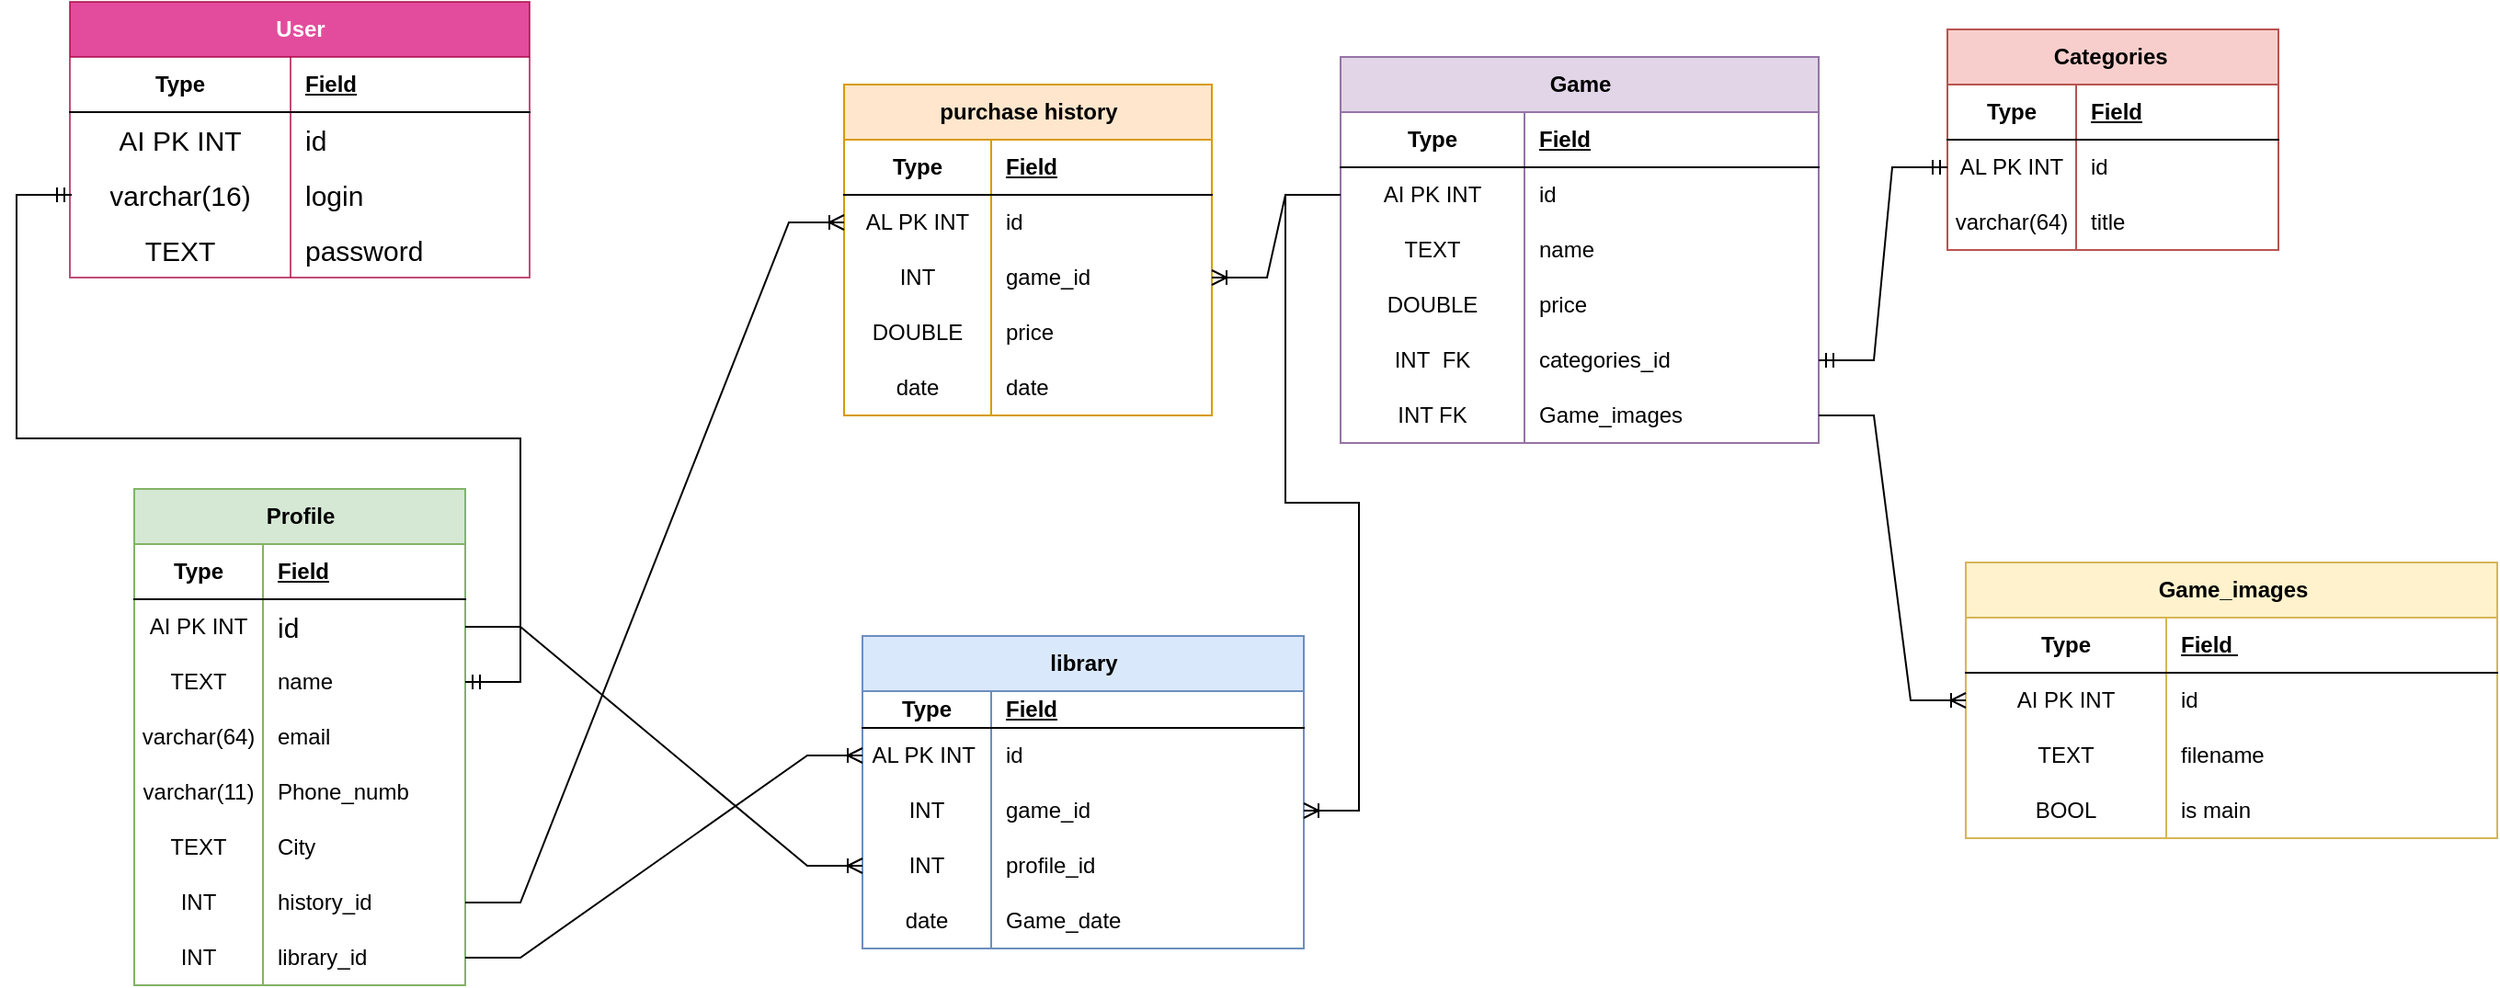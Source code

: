 <mxfile version="22.0.8" type="github">
  <diagram name="Страница — 1" id="nVmeT9ZeMA4HYbx-LxFH">
    <mxGraphModel dx="1434" dy="764" grid="1" gridSize="10" guides="1" tooltips="1" connect="1" arrows="1" fold="1" page="1" pageScale="1" pageWidth="827" pageHeight="1169" math="0" shadow="0">
      <root>
        <mxCell id="0" />
        <mxCell id="1" parent="0" />
        <mxCell id="0ausR7S_uqsgfXhjATOa-1" value="User" style="shape=table;startSize=30;container=1;collapsible=1;childLayout=tableLayout;fixedRows=1;rowLines=0;fontStyle=1;align=center;resizeLast=1;html=1;fillColor=#d80073;fontColor=#ffffff;strokeColor=#A50040;opacity=70;" parent="1" vertex="1">
          <mxGeometry x="199" y="5" width="250" height="150" as="geometry" />
        </mxCell>
        <mxCell id="0ausR7S_uqsgfXhjATOa-2" value="" style="shape=tableRow;horizontal=0;startSize=0;swimlaneHead=0;swimlaneBody=0;fillColor=none;collapsible=0;dropTarget=0;points=[[0,0.5],[1,0.5]];portConstraint=eastwest;top=0;left=0;right=0;bottom=1;" parent="0ausR7S_uqsgfXhjATOa-1" vertex="1">
          <mxGeometry y="30" width="250" height="30" as="geometry" />
        </mxCell>
        <mxCell id="0ausR7S_uqsgfXhjATOa-3" value="Type" style="shape=partialRectangle;connectable=0;fillColor=none;top=0;left=0;bottom=0;right=0;fontStyle=1;overflow=hidden;whiteSpace=wrap;html=1;" parent="0ausR7S_uqsgfXhjATOa-2" vertex="1">
          <mxGeometry width="120" height="30" as="geometry">
            <mxRectangle width="120" height="30" as="alternateBounds" />
          </mxGeometry>
        </mxCell>
        <mxCell id="0ausR7S_uqsgfXhjATOa-4" value="Field" style="shape=partialRectangle;connectable=0;fillColor=none;top=0;left=0;bottom=0;right=0;align=left;spacingLeft=6;fontStyle=5;overflow=hidden;whiteSpace=wrap;html=1;" parent="0ausR7S_uqsgfXhjATOa-2" vertex="1">
          <mxGeometry x="120" width="130" height="30" as="geometry">
            <mxRectangle width="130" height="30" as="alternateBounds" />
          </mxGeometry>
        </mxCell>
        <mxCell id="0ausR7S_uqsgfXhjATOa-5" value="" style="shape=tableRow;horizontal=0;startSize=0;swimlaneHead=0;swimlaneBody=0;fillColor=none;collapsible=0;dropTarget=0;points=[[0,0.5],[1,0.5]];portConstraint=eastwest;top=0;left=0;right=0;bottom=0;" parent="0ausR7S_uqsgfXhjATOa-1" vertex="1">
          <mxGeometry y="60" width="250" height="30" as="geometry" />
        </mxCell>
        <mxCell id="0ausR7S_uqsgfXhjATOa-6" value="&lt;font style=&quot;font-size: 15px;&quot;&gt;AI PK INT&lt;/font&gt;" style="shape=partialRectangle;connectable=0;fillColor=none;top=0;left=0;bottom=0;right=0;editable=1;overflow=hidden;whiteSpace=wrap;html=1;" parent="0ausR7S_uqsgfXhjATOa-5" vertex="1">
          <mxGeometry width="120" height="30" as="geometry">
            <mxRectangle width="120" height="30" as="alternateBounds" />
          </mxGeometry>
        </mxCell>
        <mxCell id="0ausR7S_uqsgfXhjATOa-7" value="&lt;font style=&quot;font-size: 15px;&quot;&gt;id&lt;/font&gt;" style="shape=partialRectangle;connectable=0;fillColor=none;top=0;left=0;bottom=0;right=0;align=left;spacingLeft=6;overflow=hidden;whiteSpace=wrap;html=1;" parent="0ausR7S_uqsgfXhjATOa-5" vertex="1">
          <mxGeometry x="120" width="130" height="30" as="geometry">
            <mxRectangle width="130" height="30" as="alternateBounds" />
          </mxGeometry>
        </mxCell>
        <mxCell id="0ausR7S_uqsgfXhjATOa-8" value="" style="shape=tableRow;horizontal=0;startSize=0;swimlaneHead=0;swimlaneBody=0;fillColor=none;collapsible=0;dropTarget=0;points=[[0,0.5],[1,0.5]];portConstraint=eastwest;top=0;left=0;right=0;bottom=0;" parent="0ausR7S_uqsgfXhjATOa-1" vertex="1">
          <mxGeometry y="90" width="250" height="30" as="geometry" />
        </mxCell>
        <mxCell id="0ausR7S_uqsgfXhjATOa-9" value="&lt;font style=&quot;font-size: 15px;&quot;&gt;varchar(16)&lt;/font&gt;" style="shape=partialRectangle;connectable=0;fillColor=none;top=0;left=0;bottom=0;right=0;editable=1;overflow=hidden;whiteSpace=wrap;html=1;" parent="0ausR7S_uqsgfXhjATOa-8" vertex="1">
          <mxGeometry width="120" height="30" as="geometry">
            <mxRectangle width="120" height="30" as="alternateBounds" />
          </mxGeometry>
        </mxCell>
        <mxCell id="0ausR7S_uqsgfXhjATOa-10" value="&lt;font style=&quot;font-size: 15px;&quot;&gt;login&lt;/font&gt;" style="shape=partialRectangle;connectable=0;fillColor=none;top=0;left=0;bottom=0;right=0;align=left;spacingLeft=6;overflow=hidden;whiteSpace=wrap;html=1;" parent="0ausR7S_uqsgfXhjATOa-8" vertex="1">
          <mxGeometry x="120" width="130" height="30" as="geometry">
            <mxRectangle width="130" height="30" as="alternateBounds" />
          </mxGeometry>
        </mxCell>
        <mxCell id="0ausR7S_uqsgfXhjATOa-11" value="" style="shape=tableRow;horizontal=0;startSize=0;swimlaneHead=0;swimlaneBody=0;fillColor=none;collapsible=0;dropTarget=0;points=[[0,0.5],[1,0.5]];portConstraint=eastwest;top=0;left=0;right=0;bottom=0;" parent="0ausR7S_uqsgfXhjATOa-1" vertex="1">
          <mxGeometry y="120" width="250" height="30" as="geometry" />
        </mxCell>
        <mxCell id="0ausR7S_uqsgfXhjATOa-12" value="&lt;span style=&quot;font-size: 15px;&quot;&gt;TEXT&lt;/span&gt;" style="shape=partialRectangle;connectable=0;fillColor=none;top=0;left=0;bottom=0;right=0;editable=1;overflow=hidden;whiteSpace=wrap;html=1;" parent="0ausR7S_uqsgfXhjATOa-11" vertex="1">
          <mxGeometry width="120" height="30" as="geometry">
            <mxRectangle width="120" height="30" as="alternateBounds" />
          </mxGeometry>
        </mxCell>
        <mxCell id="0ausR7S_uqsgfXhjATOa-13" value="&lt;font style=&quot;font-size: 15px;&quot;&gt;password&lt;/font&gt;" style="shape=partialRectangle;connectable=0;fillColor=none;top=0;left=0;bottom=0;right=0;align=left;spacingLeft=6;overflow=hidden;whiteSpace=wrap;html=1;" parent="0ausR7S_uqsgfXhjATOa-11" vertex="1">
          <mxGeometry x="120" width="130" height="30" as="geometry">
            <mxRectangle width="130" height="30" as="alternateBounds" />
          </mxGeometry>
        </mxCell>
        <mxCell id="0ausR7S_uqsgfXhjATOa-14" value="Profile" style="shape=table;startSize=30;container=1;collapsible=1;childLayout=tableLayout;fixedRows=1;rowLines=0;fontStyle=1;align=center;resizeLast=1;html=1;fillColor=#d5e8d4;strokeColor=#82b366;" parent="1" vertex="1">
          <mxGeometry x="234" y="270" width="180" height="270" as="geometry" />
        </mxCell>
        <mxCell id="0ausR7S_uqsgfXhjATOa-15" value="" style="shape=tableRow;horizontal=0;startSize=0;swimlaneHead=0;swimlaneBody=0;fillColor=none;collapsible=0;dropTarget=0;points=[[0,0.5],[1,0.5]];portConstraint=eastwest;top=0;left=0;right=0;bottom=1;" parent="0ausR7S_uqsgfXhjATOa-14" vertex="1">
          <mxGeometry y="30" width="180" height="30" as="geometry" />
        </mxCell>
        <mxCell id="0ausR7S_uqsgfXhjATOa-16" value="Type" style="shape=partialRectangle;connectable=0;fillColor=none;top=0;left=0;bottom=0;right=0;fontStyle=1;overflow=hidden;whiteSpace=wrap;html=1;" parent="0ausR7S_uqsgfXhjATOa-15" vertex="1">
          <mxGeometry width="70" height="30" as="geometry">
            <mxRectangle width="70" height="30" as="alternateBounds" />
          </mxGeometry>
        </mxCell>
        <mxCell id="0ausR7S_uqsgfXhjATOa-17" value="Field" style="shape=partialRectangle;connectable=0;fillColor=none;top=0;left=0;bottom=0;right=0;align=left;spacingLeft=6;fontStyle=5;overflow=hidden;whiteSpace=wrap;html=1;" parent="0ausR7S_uqsgfXhjATOa-15" vertex="1">
          <mxGeometry x="70" width="110" height="30" as="geometry">
            <mxRectangle width="110" height="30" as="alternateBounds" />
          </mxGeometry>
        </mxCell>
        <mxCell id="0ausR7S_uqsgfXhjATOa-18" value="" style="shape=tableRow;horizontal=0;startSize=0;swimlaneHead=0;swimlaneBody=0;fillColor=none;collapsible=0;dropTarget=0;points=[[0,0.5],[1,0.5]];portConstraint=eastwest;top=0;left=0;right=0;bottom=0;" parent="0ausR7S_uqsgfXhjATOa-14" vertex="1">
          <mxGeometry y="60" width="180" height="30" as="geometry" />
        </mxCell>
        <mxCell id="0ausR7S_uqsgfXhjATOa-19" value="AI PK INT" style="shape=partialRectangle;connectable=0;fillColor=none;top=0;left=0;bottom=0;right=0;editable=1;overflow=hidden;whiteSpace=wrap;html=1;" parent="0ausR7S_uqsgfXhjATOa-18" vertex="1">
          <mxGeometry width="70" height="30" as="geometry">
            <mxRectangle width="70" height="30" as="alternateBounds" />
          </mxGeometry>
        </mxCell>
        <mxCell id="0ausR7S_uqsgfXhjATOa-20" value="id" style="shape=partialRectangle;connectable=0;fillColor=none;top=0;left=0;bottom=0;right=0;align=left;spacingLeft=6;overflow=hidden;whiteSpace=wrap;html=1;fontSize=15;" parent="0ausR7S_uqsgfXhjATOa-18" vertex="1">
          <mxGeometry x="70" width="110" height="30" as="geometry">
            <mxRectangle width="110" height="30" as="alternateBounds" />
          </mxGeometry>
        </mxCell>
        <mxCell id="0ausR7S_uqsgfXhjATOa-21" value="" style="shape=tableRow;horizontal=0;startSize=0;swimlaneHead=0;swimlaneBody=0;fillColor=none;collapsible=0;dropTarget=0;points=[[0,0.5],[1,0.5]];portConstraint=eastwest;top=0;left=0;right=0;bottom=0;" parent="0ausR7S_uqsgfXhjATOa-14" vertex="1">
          <mxGeometry y="90" width="180" height="30" as="geometry" />
        </mxCell>
        <mxCell id="0ausR7S_uqsgfXhjATOa-22" value="TEXT" style="shape=partialRectangle;connectable=0;fillColor=none;top=0;left=0;bottom=0;right=0;editable=1;overflow=hidden;whiteSpace=wrap;html=1;" parent="0ausR7S_uqsgfXhjATOa-21" vertex="1">
          <mxGeometry width="70" height="30" as="geometry">
            <mxRectangle width="70" height="30" as="alternateBounds" />
          </mxGeometry>
        </mxCell>
        <mxCell id="0ausR7S_uqsgfXhjATOa-23" value="name" style="shape=partialRectangle;connectable=0;fillColor=none;top=0;left=0;bottom=0;right=0;align=left;spacingLeft=6;overflow=hidden;whiteSpace=wrap;html=1;" parent="0ausR7S_uqsgfXhjATOa-21" vertex="1">
          <mxGeometry x="70" width="110" height="30" as="geometry">
            <mxRectangle width="110" height="30" as="alternateBounds" />
          </mxGeometry>
        </mxCell>
        <mxCell id="0ausR7S_uqsgfXhjATOa-36" style="shape=tableRow;horizontal=0;startSize=0;swimlaneHead=0;swimlaneBody=0;fillColor=none;collapsible=0;dropTarget=0;points=[[0,0.5],[1,0.5]];portConstraint=eastwest;top=0;left=0;right=0;bottom=0;" parent="0ausR7S_uqsgfXhjATOa-14" vertex="1">
          <mxGeometry y="120" width="180" height="30" as="geometry" />
        </mxCell>
        <mxCell id="0ausR7S_uqsgfXhjATOa-37" style="shape=partialRectangle;connectable=0;fillColor=none;top=0;left=0;bottom=0;right=0;editable=1;overflow=hidden;whiteSpace=wrap;html=1;" parent="0ausR7S_uqsgfXhjATOa-36" vertex="1">
          <mxGeometry width="70" height="30" as="geometry">
            <mxRectangle width="70" height="30" as="alternateBounds" />
          </mxGeometry>
        </mxCell>
        <mxCell id="0ausR7S_uqsgfXhjATOa-38" value="email" style="shape=partialRectangle;connectable=0;fillColor=none;top=0;left=0;bottom=0;right=0;align=left;spacingLeft=6;overflow=hidden;whiteSpace=wrap;html=1;" parent="0ausR7S_uqsgfXhjATOa-36" vertex="1">
          <mxGeometry x="70" width="110" height="30" as="geometry">
            <mxRectangle width="110" height="30" as="alternateBounds" />
          </mxGeometry>
        </mxCell>
        <mxCell id="0ausR7S_uqsgfXhjATOa-24" value="" style="shape=tableRow;horizontal=0;startSize=0;swimlaneHead=0;swimlaneBody=0;fillColor=none;collapsible=0;dropTarget=0;points=[[0,0.5],[1,0.5]];portConstraint=eastwest;top=0;left=0;right=0;bottom=0;" parent="0ausR7S_uqsgfXhjATOa-14" vertex="1">
          <mxGeometry y="150" width="180" height="30" as="geometry" />
        </mxCell>
        <mxCell id="0ausR7S_uqsgfXhjATOa-25" value="varchar(11)" style="shape=partialRectangle;connectable=0;fillColor=none;top=0;left=0;bottom=0;right=0;editable=1;overflow=hidden;whiteSpace=wrap;html=1;" parent="0ausR7S_uqsgfXhjATOa-24" vertex="1">
          <mxGeometry width="70" height="30" as="geometry">
            <mxRectangle width="70" height="30" as="alternateBounds" />
          </mxGeometry>
        </mxCell>
        <mxCell id="0ausR7S_uqsgfXhjATOa-26" value="Phone_numb&lt;br&gt;" style="shape=partialRectangle;connectable=0;fillColor=none;top=0;left=0;bottom=0;right=0;align=left;spacingLeft=6;overflow=hidden;whiteSpace=wrap;html=1;" parent="0ausR7S_uqsgfXhjATOa-24" vertex="1">
          <mxGeometry x="70" width="110" height="30" as="geometry">
            <mxRectangle width="110" height="30" as="alternateBounds" />
          </mxGeometry>
        </mxCell>
        <mxCell id="0ausR7S_uqsgfXhjATOa-40" style="shape=tableRow;horizontal=0;startSize=0;swimlaneHead=0;swimlaneBody=0;fillColor=none;collapsible=0;dropTarget=0;points=[[0,0.5],[1,0.5]];portConstraint=eastwest;top=0;left=0;right=0;bottom=0;" parent="0ausR7S_uqsgfXhjATOa-14" vertex="1">
          <mxGeometry y="180" width="180" height="30" as="geometry" />
        </mxCell>
        <mxCell id="0ausR7S_uqsgfXhjATOa-41" value="TEXT" style="shape=partialRectangle;connectable=0;fillColor=none;top=0;left=0;bottom=0;right=0;editable=1;overflow=hidden;whiteSpace=wrap;html=1;" parent="0ausR7S_uqsgfXhjATOa-40" vertex="1">
          <mxGeometry width="70" height="30" as="geometry">
            <mxRectangle width="70" height="30" as="alternateBounds" />
          </mxGeometry>
        </mxCell>
        <mxCell id="0ausR7S_uqsgfXhjATOa-42" value="City" style="shape=partialRectangle;connectable=0;fillColor=none;top=0;left=0;bottom=0;right=0;align=left;spacingLeft=6;overflow=hidden;whiteSpace=wrap;html=1;" parent="0ausR7S_uqsgfXhjATOa-40" vertex="1">
          <mxGeometry x="70" width="110" height="30" as="geometry">
            <mxRectangle width="110" height="30" as="alternateBounds" />
          </mxGeometry>
        </mxCell>
        <mxCell id="2wuKWZ-kblYidJaMUyoK-22" style="shape=tableRow;horizontal=0;startSize=0;swimlaneHead=0;swimlaneBody=0;fillColor=none;collapsible=0;dropTarget=0;points=[[0,0.5],[1,0.5]];portConstraint=eastwest;top=0;left=0;right=0;bottom=0;" parent="0ausR7S_uqsgfXhjATOa-14" vertex="1">
          <mxGeometry y="210" width="180" height="30" as="geometry" />
        </mxCell>
        <mxCell id="2wuKWZ-kblYidJaMUyoK-23" value="INT" style="shape=partialRectangle;connectable=0;fillColor=none;top=0;left=0;bottom=0;right=0;editable=1;overflow=hidden;whiteSpace=wrap;html=1;" parent="2wuKWZ-kblYidJaMUyoK-22" vertex="1">
          <mxGeometry width="70" height="30" as="geometry">
            <mxRectangle width="70" height="30" as="alternateBounds" />
          </mxGeometry>
        </mxCell>
        <mxCell id="2wuKWZ-kblYidJaMUyoK-24" value="history_id" style="shape=partialRectangle;connectable=0;fillColor=none;top=0;left=0;bottom=0;right=0;align=left;spacingLeft=6;overflow=hidden;whiteSpace=wrap;html=1;" parent="2wuKWZ-kblYidJaMUyoK-22" vertex="1">
          <mxGeometry x="70" width="110" height="30" as="geometry">
            <mxRectangle width="110" height="30" as="alternateBounds" />
          </mxGeometry>
        </mxCell>
        <mxCell id="2wuKWZ-kblYidJaMUyoK-29" style="shape=tableRow;horizontal=0;startSize=0;swimlaneHead=0;swimlaneBody=0;fillColor=none;collapsible=0;dropTarget=0;points=[[0,0.5],[1,0.5]];portConstraint=eastwest;top=0;left=0;right=0;bottom=0;" parent="0ausR7S_uqsgfXhjATOa-14" vertex="1">
          <mxGeometry y="240" width="180" height="30" as="geometry" />
        </mxCell>
        <mxCell id="2wuKWZ-kblYidJaMUyoK-30" value="INT" style="shape=partialRectangle;connectable=0;fillColor=none;top=0;left=0;bottom=0;right=0;editable=1;overflow=hidden;whiteSpace=wrap;html=1;" parent="2wuKWZ-kblYidJaMUyoK-29" vertex="1">
          <mxGeometry width="70" height="30" as="geometry">
            <mxRectangle width="70" height="30" as="alternateBounds" />
          </mxGeometry>
        </mxCell>
        <mxCell id="2wuKWZ-kblYidJaMUyoK-31" value="library_id" style="shape=partialRectangle;connectable=0;fillColor=none;top=0;left=0;bottom=0;right=0;align=left;spacingLeft=6;overflow=hidden;whiteSpace=wrap;html=1;" parent="2wuKWZ-kblYidJaMUyoK-29" vertex="1">
          <mxGeometry x="70" width="110" height="30" as="geometry">
            <mxRectangle width="110" height="30" as="alternateBounds" />
          </mxGeometry>
        </mxCell>
        <mxCell id="0ausR7S_uqsgfXhjATOa-39" value="varchar(64)" style="shape=partialRectangle;connectable=0;fillColor=none;top=0;left=0;bottom=0;right=0;editable=1;overflow=hidden;whiteSpace=wrap;html=1;" parent="1" vertex="1">
          <mxGeometry x="234" y="390" width="70" height="30" as="geometry">
            <mxRectangle width="70" height="30" as="alternateBounds" />
          </mxGeometry>
        </mxCell>
        <mxCell id="0ausR7S_uqsgfXhjATOa-62" value="Game" style="shape=table;startSize=30;container=1;collapsible=1;childLayout=tableLayout;fixedRows=1;rowLines=0;fontStyle=1;align=center;resizeLast=1;html=1;fillColor=#e1d5e7;strokeColor=#9673a6;" parent="1" vertex="1">
          <mxGeometry x="890" y="35" width="260" height="210" as="geometry" />
        </mxCell>
        <mxCell id="0ausR7S_uqsgfXhjATOa-63" value="" style="shape=tableRow;horizontal=0;startSize=0;swimlaneHead=0;swimlaneBody=0;fillColor=none;collapsible=0;dropTarget=0;points=[[0,0.5],[1,0.5]];portConstraint=eastwest;top=0;left=0;right=0;bottom=1;" parent="0ausR7S_uqsgfXhjATOa-62" vertex="1">
          <mxGeometry y="30" width="260" height="30" as="geometry" />
        </mxCell>
        <mxCell id="0ausR7S_uqsgfXhjATOa-64" value="Type" style="shape=partialRectangle;connectable=0;fillColor=none;top=0;left=0;bottom=0;right=0;fontStyle=1;overflow=hidden;whiteSpace=wrap;html=1;" parent="0ausR7S_uqsgfXhjATOa-63" vertex="1">
          <mxGeometry width="100" height="30" as="geometry">
            <mxRectangle width="100" height="30" as="alternateBounds" />
          </mxGeometry>
        </mxCell>
        <mxCell id="0ausR7S_uqsgfXhjATOa-65" value="Field" style="shape=partialRectangle;connectable=0;fillColor=none;top=0;left=0;bottom=0;right=0;align=left;spacingLeft=6;fontStyle=5;overflow=hidden;whiteSpace=wrap;html=1;" parent="0ausR7S_uqsgfXhjATOa-63" vertex="1">
          <mxGeometry x="100" width="160" height="30" as="geometry">
            <mxRectangle width="160" height="30" as="alternateBounds" />
          </mxGeometry>
        </mxCell>
        <mxCell id="0ausR7S_uqsgfXhjATOa-66" value="" style="shape=tableRow;horizontal=0;startSize=0;swimlaneHead=0;swimlaneBody=0;fillColor=none;collapsible=0;dropTarget=0;points=[[0,0.5],[1,0.5]];portConstraint=eastwest;top=0;left=0;right=0;bottom=0;" parent="0ausR7S_uqsgfXhjATOa-62" vertex="1">
          <mxGeometry y="60" width="260" height="30" as="geometry" />
        </mxCell>
        <mxCell id="0ausR7S_uqsgfXhjATOa-67" value="AI PK INT" style="shape=partialRectangle;connectable=0;fillColor=none;top=0;left=0;bottom=0;right=0;editable=1;overflow=hidden;whiteSpace=wrap;html=1;" parent="0ausR7S_uqsgfXhjATOa-66" vertex="1">
          <mxGeometry width="100" height="30" as="geometry">
            <mxRectangle width="100" height="30" as="alternateBounds" />
          </mxGeometry>
        </mxCell>
        <mxCell id="0ausR7S_uqsgfXhjATOa-68" value="id" style="shape=partialRectangle;connectable=0;fillColor=none;top=0;left=0;bottom=0;right=0;align=left;spacingLeft=6;overflow=hidden;whiteSpace=wrap;html=1;" parent="0ausR7S_uqsgfXhjATOa-66" vertex="1">
          <mxGeometry x="100" width="160" height="30" as="geometry">
            <mxRectangle width="160" height="30" as="alternateBounds" />
          </mxGeometry>
        </mxCell>
        <mxCell id="0ausR7S_uqsgfXhjATOa-69" value="" style="shape=tableRow;horizontal=0;startSize=0;swimlaneHead=0;swimlaneBody=0;fillColor=none;collapsible=0;dropTarget=0;points=[[0,0.5],[1,0.5]];portConstraint=eastwest;top=0;left=0;right=0;bottom=0;" parent="0ausR7S_uqsgfXhjATOa-62" vertex="1">
          <mxGeometry y="90" width="260" height="30" as="geometry" />
        </mxCell>
        <mxCell id="0ausR7S_uqsgfXhjATOa-70" value="TEXT" style="shape=partialRectangle;connectable=0;fillColor=none;top=0;left=0;bottom=0;right=0;editable=1;overflow=hidden;whiteSpace=wrap;html=1;" parent="0ausR7S_uqsgfXhjATOa-69" vertex="1">
          <mxGeometry width="100" height="30" as="geometry">
            <mxRectangle width="100" height="30" as="alternateBounds" />
          </mxGeometry>
        </mxCell>
        <mxCell id="0ausR7S_uqsgfXhjATOa-71" value="name" style="shape=partialRectangle;connectable=0;fillColor=none;top=0;left=0;bottom=0;right=0;align=left;spacingLeft=6;overflow=hidden;whiteSpace=wrap;html=1;" parent="0ausR7S_uqsgfXhjATOa-69" vertex="1">
          <mxGeometry x="100" width="160" height="30" as="geometry">
            <mxRectangle width="160" height="30" as="alternateBounds" />
          </mxGeometry>
        </mxCell>
        <mxCell id="0ausR7S_uqsgfXhjATOa-72" value="" style="shape=tableRow;horizontal=0;startSize=0;swimlaneHead=0;swimlaneBody=0;fillColor=none;collapsible=0;dropTarget=0;points=[[0,0.5],[1,0.5]];portConstraint=eastwest;top=0;left=0;right=0;bottom=0;" parent="0ausR7S_uqsgfXhjATOa-62" vertex="1">
          <mxGeometry y="120" width="260" height="30" as="geometry" />
        </mxCell>
        <mxCell id="0ausR7S_uqsgfXhjATOa-73" value="DOUBLE" style="shape=partialRectangle;connectable=0;fillColor=none;top=0;left=0;bottom=0;right=0;editable=1;overflow=hidden;whiteSpace=wrap;html=1;" parent="0ausR7S_uqsgfXhjATOa-72" vertex="1">
          <mxGeometry width="100" height="30" as="geometry">
            <mxRectangle width="100" height="30" as="alternateBounds" />
          </mxGeometry>
        </mxCell>
        <mxCell id="0ausR7S_uqsgfXhjATOa-74" value="price" style="shape=partialRectangle;connectable=0;fillColor=none;top=0;left=0;bottom=0;right=0;align=left;spacingLeft=6;overflow=hidden;whiteSpace=wrap;html=1;" parent="0ausR7S_uqsgfXhjATOa-72" vertex="1">
          <mxGeometry x="100" width="160" height="30" as="geometry">
            <mxRectangle width="160" height="30" as="alternateBounds" />
          </mxGeometry>
        </mxCell>
        <mxCell id="0ausR7S_uqsgfXhjATOa-95" style="shape=tableRow;horizontal=0;startSize=0;swimlaneHead=0;swimlaneBody=0;fillColor=none;collapsible=0;dropTarget=0;points=[[0,0.5],[1,0.5]];portConstraint=eastwest;top=0;left=0;right=0;bottom=0;" parent="0ausR7S_uqsgfXhjATOa-62" vertex="1">
          <mxGeometry y="150" width="260" height="30" as="geometry" />
        </mxCell>
        <mxCell id="0ausR7S_uqsgfXhjATOa-96" value="INT&amp;nbsp; FK" style="shape=partialRectangle;connectable=0;fillColor=none;top=0;left=0;bottom=0;right=0;editable=1;overflow=hidden;whiteSpace=wrap;html=1;" parent="0ausR7S_uqsgfXhjATOa-95" vertex="1">
          <mxGeometry width="100" height="30" as="geometry">
            <mxRectangle width="100" height="30" as="alternateBounds" />
          </mxGeometry>
        </mxCell>
        <mxCell id="0ausR7S_uqsgfXhjATOa-97" value="categories_id" style="shape=partialRectangle;connectable=0;fillColor=none;top=0;left=0;bottom=0;right=0;align=left;spacingLeft=6;overflow=hidden;whiteSpace=wrap;html=1;" parent="0ausR7S_uqsgfXhjATOa-95" vertex="1">
          <mxGeometry x="100" width="160" height="30" as="geometry">
            <mxRectangle width="160" height="30" as="alternateBounds" />
          </mxGeometry>
        </mxCell>
        <mxCell id="0ausR7S_uqsgfXhjATOa-101" style="shape=tableRow;horizontal=0;startSize=0;swimlaneHead=0;swimlaneBody=0;fillColor=none;collapsible=0;dropTarget=0;points=[[0,0.5],[1,0.5]];portConstraint=eastwest;top=0;left=0;right=0;bottom=0;" parent="0ausR7S_uqsgfXhjATOa-62" vertex="1">
          <mxGeometry y="180" width="260" height="30" as="geometry" />
        </mxCell>
        <mxCell id="0ausR7S_uqsgfXhjATOa-102" value="INT FK" style="shape=partialRectangle;connectable=0;fillColor=none;top=0;left=0;bottom=0;right=0;editable=1;overflow=hidden;whiteSpace=wrap;html=1;" parent="0ausR7S_uqsgfXhjATOa-101" vertex="1">
          <mxGeometry width="100" height="30" as="geometry">
            <mxRectangle width="100" height="30" as="alternateBounds" />
          </mxGeometry>
        </mxCell>
        <mxCell id="0ausR7S_uqsgfXhjATOa-103" value="Game_images" style="shape=partialRectangle;connectable=0;fillColor=none;top=0;left=0;bottom=0;right=0;align=left;spacingLeft=6;overflow=hidden;whiteSpace=wrap;html=1;" parent="0ausR7S_uqsgfXhjATOa-101" vertex="1">
          <mxGeometry x="100" width="160" height="30" as="geometry">
            <mxRectangle width="160" height="30" as="alternateBounds" />
          </mxGeometry>
        </mxCell>
        <mxCell id="0ausR7S_uqsgfXhjATOa-79" value="Categories&amp;nbsp;" style="shape=table;startSize=30;container=1;collapsible=1;childLayout=tableLayout;fixedRows=1;rowLines=0;fontStyle=1;align=center;resizeLast=1;html=1;fillColor=#f8cecc;strokeColor=#b85450;" parent="1" vertex="1">
          <mxGeometry x="1220" y="20" width="180" height="120" as="geometry" />
        </mxCell>
        <mxCell id="0ausR7S_uqsgfXhjATOa-80" value="" style="shape=tableRow;horizontal=0;startSize=0;swimlaneHead=0;swimlaneBody=0;fillColor=none;collapsible=0;dropTarget=0;points=[[0,0.5],[1,0.5]];portConstraint=eastwest;top=0;left=0;right=0;bottom=1;" parent="0ausR7S_uqsgfXhjATOa-79" vertex="1">
          <mxGeometry y="30" width="180" height="30" as="geometry" />
        </mxCell>
        <mxCell id="0ausR7S_uqsgfXhjATOa-81" value="Type" style="shape=partialRectangle;connectable=0;fillColor=none;top=0;left=0;bottom=0;right=0;fontStyle=1;overflow=hidden;whiteSpace=wrap;html=1;" parent="0ausR7S_uqsgfXhjATOa-80" vertex="1">
          <mxGeometry width="70" height="30" as="geometry">
            <mxRectangle width="70" height="30" as="alternateBounds" />
          </mxGeometry>
        </mxCell>
        <mxCell id="0ausR7S_uqsgfXhjATOa-82" value="Field" style="shape=partialRectangle;connectable=0;fillColor=none;top=0;left=0;bottom=0;right=0;align=left;spacingLeft=6;fontStyle=5;overflow=hidden;whiteSpace=wrap;html=1;" parent="0ausR7S_uqsgfXhjATOa-80" vertex="1">
          <mxGeometry x="70" width="110" height="30" as="geometry">
            <mxRectangle width="110" height="30" as="alternateBounds" />
          </mxGeometry>
        </mxCell>
        <mxCell id="0ausR7S_uqsgfXhjATOa-83" value="" style="shape=tableRow;horizontal=0;startSize=0;swimlaneHead=0;swimlaneBody=0;fillColor=none;collapsible=0;dropTarget=0;points=[[0,0.5],[1,0.5]];portConstraint=eastwest;top=0;left=0;right=0;bottom=0;" parent="0ausR7S_uqsgfXhjATOa-79" vertex="1">
          <mxGeometry y="60" width="180" height="30" as="geometry" />
        </mxCell>
        <mxCell id="0ausR7S_uqsgfXhjATOa-84" value="AL PK INT" style="shape=partialRectangle;connectable=0;fillColor=none;top=0;left=0;bottom=0;right=0;editable=1;overflow=hidden;whiteSpace=wrap;html=1;" parent="0ausR7S_uqsgfXhjATOa-83" vertex="1">
          <mxGeometry width="70" height="30" as="geometry">
            <mxRectangle width="70" height="30" as="alternateBounds" />
          </mxGeometry>
        </mxCell>
        <mxCell id="0ausR7S_uqsgfXhjATOa-85" value="id" style="shape=partialRectangle;connectable=0;fillColor=none;top=0;left=0;bottom=0;right=0;align=left;spacingLeft=6;overflow=hidden;whiteSpace=wrap;html=1;" parent="0ausR7S_uqsgfXhjATOa-83" vertex="1">
          <mxGeometry x="70" width="110" height="30" as="geometry">
            <mxRectangle width="110" height="30" as="alternateBounds" />
          </mxGeometry>
        </mxCell>
        <mxCell id="0ausR7S_uqsgfXhjATOa-86" value="" style="shape=tableRow;horizontal=0;startSize=0;swimlaneHead=0;swimlaneBody=0;fillColor=none;collapsible=0;dropTarget=0;points=[[0,0.5],[1,0.5]];portConstraint=eastwest;top=0;left=0;right=0;bottom=0;" parent="0ausR7S_uqsgfXhjATOa-79" vertex="1">
          <mxGeometry y="90" width="180" height="30" as="geometry" />
        </mxCell>
        <mxCell id="0ausR7S_uqsgfXhjATOa-87" value="varchar(64)" style="shape=partialRectangle;connectable=0;fillColor=none;top=0;left=0;bottom=0;right=0;editable=1;overflow=hidden;whiteSpace=wrap;html=1;" parent="0ausR7S_uqsgfXhjATOa-86" vertex="1">
          <mxGeometry width="70" height="30" as="geometry">
            <mxRectangle width="70" height="30" as="alternateBounds" />
          </mxGeometry>
        </mxCell>
        <mxCell id="0ausR7S_uqsgfXhjATOa-88" value="title" style="shape=partialRectangle;connectable=0;fillColor=none;top=0;left=0;bottom=0;right=0;align=left;spacingLeft=6;overflow=hidden;whiteSpace=wrap;html=1;" parent="0ausR7S_uqsgfXhjATOa-86" vertex="1">
          <mxGeometry x="70" width="110" height="30" as="geometry">
            <mxRectangle width="110" height="30" as="alternateBounds" />
          </mxGeometry>
        </mxCell>
        <mxCell id="0ausR7S_uqsgfXhjATOa-104" value="" style="edgeStyle=entityRelationEdgeStyle;fontSize=12;html=1;endArrow=ERmandOne;startArrow=ERmandOne;rounded=0;exitX=0;exitY=0.5;exitDx=0;exitDy=0;" parent="1" source="0ausR7S_uqsgfXhjATOa-83" target="0ausR7S_uqsgfXhjATOa-95" edge="1">
          <mxGeometry width="100" height="100" relative="1" as="geometry">
            <mxPoint x="1210" y="250" as="sourcePoint" />
            <mxPoint x="1310" y="150" as="targetPoint" />
          </mxGeometry>
        </mxCell>
        <mxCell id="0ausR7S_uqsgfXhjATOa-105" value="Game_images" style="shape=table;startSize=30;container=1;collapsible=1;childLayout=tableLayout;fixedRows=1;rowLines=0;fontStyle=1;align=center;resizeLast=1;html=1;fillColor=#fff2cc;strokeColor=#d6b656;" parent="1" vertex="1">
          <mxGeometry x="1230" y="310" width="289" height="150" as="geometry" />
        </mxCell>
        <mxCell id="0ausR7S_uqsgfXhjATOa-106" value="" style="shape=tableRow;horizontal=0;startSize=0;swimlaneHead=0;swimlaneBody=0;fillColor=none;collapsible=0;dropTarget=0;points=[[0,0.5],[1,0.5]];portConstraint=eastwest;top=0;left=0;right=0;bottom=1;" parent="0ausR7S_uqsgfXhjATOa-105" vertex="1">
          <mxGeometry y="30" width="289" height="30" as="geometry" />
        </mxCell>
        <mxCell id="0ausR7S_uqsgfXhjATOa-107" value="Type" style="shape=partialRectangle;connectable=0;fillColor=none;top=0;left=0;bottom=0;right=0;fontStyle=1;overflow=hidden;whiteSpace=wrap;html=1;" parent="0ausR7S_uqsgfXhjATOa-106" vertex="1">
          <mxGeometry width="109" height="30" as="geometry">
            <mxRectangle width="109" height="30" as="alternateBounds" />
          </mxGeometry>
        </mxCell>
        <mxCell id="0ausR7S_uqsgfXhjATOa-108" value="Field&amp;nbsp;" style="shape=partialRectangle;connectable=0;fillColor=none;top=0;left=0;bottom=0;right=0;align=left;spacingLeft=6;fontStyle=5;overflow=hidden;whiteSpace=wrap;html=1;" parent="0ausR7S_uqsgfXhjATOa-106" vertex="1">
          <mxGeometry x="109" width="180" height="30" as="geometry">
            <mxRectangle width="180" height="30" as="alternateBounds" />
          </mxGeometry>
        </mxCell>
        <mxCell id="0ausR7S_uqsgfXhjATOa-109" value="" style="shape=tableRow;horizontal=0;startSize=0;swimlaneHead=0;swimlaneBody=0;fillColor=none;collapsible=0;dropTarget=0;points=[[0,0.5],[1,0.5]];portConstraint=eastwest;top=0;left=0;right=0;bottom=0;" parent="0ausR7S_uqsgfXhjATOa-105" vertex="1">
          <mxGeometry y="60" width="289" height="30" as="geometry" />
        </mxCell>
        <mxCell id="0ausR7S_uqsgfXhjATOa-110" value="AI PK INT" style="shape=partialRectangle;connectable=0;fillColor=none;top=0;left=0;bottom=0;right=0;editable=1;overflow=hidden;whiteSpace=wrap;html=1;" parent="0ausR7S_uqsgfXhjATOa-109" vertex="1">
          <mxGeometry width="109" height="30" as="geometry">
            <mxRectangle width="109" height="30" as="alternateBounds" />
          </mxGeometry>
        </mxCell>
        <mxCell id="0ausR7S_uqsgfXhjATOa-111" value="id" style="shape=partialRectangle;connectable=0;fillColor=none;top=0;left=0;bottom=0;right=0;align=left;spacingLeft=6;overflow=hidden;whiteSpace=wrap;html=1;" parent="0ausR7S_uqsgfXhjATOa-109" vertex="1">
          <mxGeometry x="109" width="180" height="30" as="geometry">
            <mxRectangle width="180" height="30" as="alternateBounds" />
          </mxGeometry>
        </mxCell>
        <mxCell id="0ausR7S_uqsgfXhjATOa-112" value="" style="shape=tableRow;horizontal=0;startSize=0;swimlaneHead=0;swimlaneBody=0;fillColor=none;collapsible=0;dropTarget=0;points=[[0,0.5],[1,0.5]];portConstraint=eastwest;top=0;left=0;right=0;bottom=0;" parent="0ausR7S_uqsgfXhjATOa-105" vertex="1">
          <mxGeometry y="90" width="289" height="30" as="geometry" />
        </mxCell>
        <mxCell id="0ausR7S_uqsgfXhjATOa-113" value="TEXT" style="shape=partialRectangle;connectable=0;fillColor=none;top=0;left=0;bottom=0;right=0;editable=1;overflow=hidden;whiteSpace=wrap;html=1;" parent="0ausR7S_uqsgfXhjATOa-112" vertex="1">
          <mxGeometry width="109" height="30" as="geometry">
            <mxRectangle width="109" height="30" as="alternateBounds" />
          </mxGeometry>
        </mxCell>
        <mxCell id="0ausR7S_uqsgfXhjATOa-114" value="filename" style="shape=partialRectangle;connectable=0;fillColor=none;top=0;left=0;bottom=0;right=0;align=left;spacingLeft=6;overflow=hidden;whiteSpace=wrap;html=1;" parent="0ausR7S_uqsgfXhjATOa-112" vertex="1">
          <mxGeometry x="109" width="180" height="30" as="geometry">
            <mxRectangle width="180" height="30" as="alternateBounds" />
          </mxGeometry>
        </mxCell>
        <mxCell id="0ausR7S_uqsgfXhjATOa-115" value="" style="shape=tableRow;horizontal=0;startSize=0;swimlaneHead=0;swimlaneBody=0;fillColor=none;collapsible=0;dropTarget=0;points=[[0,0.5],[1,0.5]];portConstraint=eastwest;top=0;left=0;right=0;bottom=0;" parent="0ausR7S_uqsgfXhjATOa-105" vertex="1">
          <mxGeometry y="120" width="289" height="30" as="geometry" />
        </mxCell>
        <mxCell id="0ausR7S_uqsgfXhjATOa-116" value="BOOL" style="shape=partialRectangle;connectable=0;fillColor=none;top=0;left=0;bottom=0;right=0;editable=1;overflow=hidden;whiteSpace=wrap;html=1;" parent="0ausR7S_uqsgfXhjATOa-115" vertex="1">
          <mxGeometry width="109" height="30" as="geometry">
            <mxRectangle width="109" height="30" as="alternateBounds" />
          </mxGeometry>
        </mxCell>
        <mxCell id="0ausR7S_uqsgfXhjATOa-117" value="is main" style="shape=partialRectangle;connectable=0;fillColor=none;top=0;left=0;bottom=0;right=0;align=left;spacingLeft=6;overflow=hidden;whiteSpace=wrap;html=1;" parent="0ausR7S_uqsgfXhjATOa-115" vertex="1">
          <mxGeometry x="109" width="180" height="30" as="geometry">
            <mxRectangle width="180" height="30" as="alternateBounds" />
          </mxGeometry>
        </mxCell>
        <mxCell id="2wuKWZ-kblYidJaMUyoK-1" value="" style="edgeStyle=entityRelationEdgeStyle;fontSize=12;html=1;endArrow=ERoneToMany;rounded=0;exitX=1;exitY=0.5;exitDx=0;exitDy=0;" parent="1" source="0ausR7S_uqsgfXhjATOa-101" target="0ausR7S_uqsgfXhjATOa-109" edge="1">
          <mxGeometry width="100" height="100" relative="1" as="geometry">
            <mxPoint x="680" y="390" as="sourcePoint" />
            <mxPoint x="780" y="290" as="targetPoint" />
          </mxGeometry>
        </mxCell>
        <mxCell id="2wuKWZ-kblYidJaMUyoK-2" value="purchase history" style="shape=table;startSize=30;container=1;collapsible=1;childLayout=tableLayout;fixedRows=1;rowLines=0;fontStyle=1;align=center;resizeLast=1;html=1;fillColor=#ffe6cc;strokeColor=#d79b00;" parent="1" vertex="1">
          <mxGeometry x="620" y="50" width="200" height="180" as="geometry" />
        </mxCell>
        <mxCell id="2wuKWZ-kblYidJaMUyoK-3" value="" style="shape=tableRow;horizontal=0;startSize=0;swimlaneHead=0;swimlaneBody=0;fillColor=none;collapsible=0;dropTarget=0;points=[[0,0.5],[1,0.5]];portConstraint=eastwest;top=0;left=0;right=0;bottom=1;" parent="2wuKWZ-kblYidJaMUyoK-2" vertex="1">
          <mxGeometry y="30" width="200" height="30" as="geometry" />
        </mxCell>
        <mxCell id="2wuKWZ-kblYidJaMUyoK-4" value="Type" style="shape=partialRectangle;connectable=0;fillColor=none;top=0;left=0;bottom=0;right=0;fontStyle=1;overflow=hidden;whiteSpace=wrap;html=1;" parent="2wuKWZ-kblYidJaMUyoK-3" vertex="1">
          <mxGeometry width="80" height="30" as="geometry">
            <mxRectangle width="80" height="30" as="alternateBounds" />
          </mxGeometry>
        </mxCell>
        <mxCell id="2wuKWZ-kblYidJaMUyoK-5" value="Field" style="shape=partialRectangle;connectable=0;fillColor=none;top=0;left=0;bottom=0;right=0;align=left;spacingLeft=6;fontStyle=5;overflow=hidden;whiteSpace=wrap;html=1;" parent="2wuKWZ-kblYidJaMUyoK-3" vertex="1">
          <mxGeometry x="80" width="120" height="30" as="geometry">
            <mxRectangle width="120" height="30" as="alternateBounds" />
          </mxGeometry>
        </mxCell>
        <mxCell id="2wuKWZ-kblYidJaMUyoK-6" value="" style="shape=tableRow;horizontal=0;startSize=0;swimlaneHead=0;swimlaneBody=0;fillColor=none;collapsible=0;dropTarget=0;points=[[0,0.5],[1,0.5]];portConstraint=eastwest;top=0;left=0;right=0;bottom=0;" parent="2wuKWZ-kblYidJaMUyoK-2" vertex="1">
          <mxGeometry y="60" width="200" height="30" as="geometry" />
        </mxCell>
        <mxCell id="2wuKWZ-kblYidJaMUyoK-7" value="AL PK INT" style="shape=partialRectangle;connectable=0;fillColor=none;top=0;left=0;bottom=0;right=0;editable=1;overflow=hidden;whiteSpace=wrap;html=1;" parent="2wuKWZ-kblYidJaMUyoK-6" vertex="1">
          <mxGeometry width="80" height="30" as="geometry">
            <mxRectangle width="80" height="30" as="alternateBounds" />
          </mxGeometry>
        </mxCell>
        <mxCell id="2wuKWZ-kblYidJaMUyoK-8" value="id" style="shape=partialRectangle;connectable=0;fillColor=none;top=0;left=0;bottom=0;right=0;align=left;spacingLeft=6;overflow=hidden;whiteSpace=wrap;html=1;" parent="2wuKWZ-kblYidJaMUyoK-6" vertex="1">
          <mxGeometry x="80" width="120" height="30" as="geometry">
            <mxRectangle width="120" height="30" as="alternateBounds" />
          </mxGeometry>
        </mxCell>
        <mxCell id="2wuKWZ-kblYidJaMUyoK-9" value="" style="shape=tableRow;horizontal=0;startSize=0;swimlaneHead=0;swimlaneBody=0;fillColor=none;collapsible=0;dropTarget=0;points=[[0,0.5],[1,0.5]];portConstraint=eastwest;top=0;left=0;right=0;bottom=0;" parent="2wuKWZ-kblYidJaMUyoK-2" vertex="1">
          <mxGeometry y="90" width="200" height="30" as="geometry" />
        </mxCell>
        <mxCell id="2wuKWZ-kblYidJaMUyoK-10" value="INT" style="shape=partialRectangle;connectable=0;fillColor=none;top=0;left=0;bottom=0;right=0;editable=1;overflow=hidden;whiteSpace=wrap;html=1;" parent="2wuKWZ-kblYidJaMUyoK-9" vertex="1">
          <mxGeometry width="80" height="30" as="geometry">
            <mxRectangle width="80" height="30" as="alternateBounds" />
          </mxGeometry>
        </mxCell>
        <mxCell id="2wuKWZ-kblYidJaMUyoK-11" value="game_id" style="shape=partialRectangle;connectable=0;fillColor=none;top=0;left=0;bottom=0;right=0;align=left;spacingLeft=6;overflow=hidden;whiteSpace=wrap;html=1;" parent="2wuKWZ-kblYidJaMUyoK-9" vertex="1">
          <mxGeometry x="80" width="120" height="30" as="geometry">
            <mxRectangle width="120" height="30" as="alternateBounds" />
          </mxGeometry>
        </mxCell>
        <mxCell id="2wuKWZ-kblYidJaMUyoK-12" value="" style="shape=tableRow;horizontal=0;startSize=0;swimlaneHead=0;swimlaneBody=0;fillColor=none;collapsible=0;dropTarget=0;points=[[0,0.5],[1,0.5]];portConstraint=eastwest;top=0;left=0;right=0;bottom=0;" parent="2wuKWZ-kblYidJaMUyoK-2" vertex="1">
          <mxGeometry y="120" width="200" height="30" as="geometry" />
        </mxCell>
        <mxCell id="2wuKWZ-kblYidJaMUyoK-13" value="DOUBLE" style="shape=partialRectangle;connectable=0;fillColor=none;top=0;left=0;bottom=0;right=0;editable=1;overflow=hidden;whiteSpace=wrap;html=1;" parent="2wuKWZ-kblYidJaMUyoK-12" vertex="1">
          <mxGeometry width="80" height="30" as="geometry">
            <mxRectangle width="80" height="30" as="alternateBounds" />
          </mxGeometry>
        </mxCell>
        <mxCell id="2wuKWZ-kblYidJaMUyoK-14" value="price" style="shape=partialRectangle;connectable=0;fillColor=none;top=0;left=0;bottom=0;right=0;align=left;spacingLeft=6;overflow=hidden;whiteSpace=wrap;html=1;" parent="2wuKWZ-kblYidJaMUyoK-12" vertex="1">
          <mxGeometry x="80" width="120" height="30" as="geometry">
            <mxRectangle width="120" height="30" as="alternateBounds" />
          </mxGeometry>
        </mxCell>
        <mxCell id="2wuKWZ-kblYidJaMUyoK-18" style="shape=tableRow;horizontal=0;startSize=0;swimlaneHead=0;swimlaneBody=0;fillColor=none;collapsible=0;dropTarget=0;points=[[0,0.5],[1,0.5]];portConstraint=eastwest;top=0;left=0;right=0;bottom=0;" parent="2wuKWZ-kblYidJaMUyoK-2" vertex="1">
          <mxGeometry y="150" width="200" height="30" as="geometry" />
        </mxCell>
        <mxCell id="2wuKWZ-kblYidJaMUyoK-19" value="date" style="shape=partialRectangle;connectable=0;fillColor=none;top=0;left=0;bottom=0;right=0;editable=1;overflow=hidden;whiteSpace=wrap;html=1;" parent="2wuKWZ-kblYidJaMUyoK-18" vertex="1">
          <mxGeometry width="80" height="30" as="geometry">
            <mxRectangle width="80" height="30" as="alternateBounds" />
          </mxGeometry>
        </mxCell>
        <mxCell id="2wuKWZ-kblYidJaMUyoK-20" value="date" style="shape=partialRectangle;connectable=0;fillColor=none;top=0;left=0;bottom=0;right=0;align=left;spacingLeft=6;overflow=hidden;whiteSpace=wrap;html=1;" parent="2wuKWZ-kblYidJaMUyoK-18" vertex="1">
          <mxGeometry x="80" width="120" height="30" as="geometry">
            <mxRectangle width="120" height="30" as="alternateBounds" />
          </mxGeometry>
        </mxCell>
        <mxCell id="2wuKWZ-kblYidJaMUyoK-25" value="" style="edgeStyle=entityRelationEdgeStyle;fontSize=12;html=1;endArrow=ERoneToMany;rounded=0;exitX=1;exitY=0.5;exitDx=0;exitDy=0;entryX=0;entryY=0.5;entryDx=0;entryDy=0;" parent="1" source="2wuKWZ-kblYidJaMUyoK-22" target="2wuKWZ-kblYidJaMUyoK-6" edge="1">
          <mxGeometry width="100" height="100" relative="1" as="geometry">
            <mxPoint x="680" y="290" as="sourcePoint" />
            <mxPoint x="780" y="190" as="targetPoint" />
          </mxGeometry>
        </mxCell>
        <mxCell id="2wuKWZ-kblYidJaMUyoK-36" value="library" style="shape=table;startSize=30;container=1;collapsible=1;childLayout=tableLayout;fixedRows=1;rowLines=0;fontStyle=1;align=center;resizeLast=1;html=1;fillColor=#dae8fc;strokeColor=#6c8ebf;" parent="1" vertex="1">
          <mxGeometry x="630" y="350" width="240" height="170" as="geometry" />
        </mxCell>
        <mxCell id="2wuKWZ-kblYidJaMUyoK-37" value="" style="shape=tableRow;horizontal=0;startSize=0;swimlaneHead=0;swimlaneBody=0;fillColor=none;collapsible=0;dropTarget=0;points=[[0,0.5],[1,0.5]];portConstraint=eastwest;top=0;left=0;right=0;bottom=1;" parent="2wuKWZ-kblYidJaMUyoK-36" vertex="1">
          <mxGeometry y="30" width="240" height="20" as="geometry" />
        </mxCell>
        <mxCell id="2wuKWZ-kblYidJaMUyoK-38" value="Type" style="shape=partialRectangle;connectable=0;fillColor=none;top=0;left=0;bottom=0;right=0;fontStyle=1;overflow=hidden;whiteSpace=wrap;html=1;" parent="2wuKWZ-kblYidJaMUyoK-37" vertex="1">
          <mxGeometry width="70" height="20" as="geometry">
            <mxRectangle width="70" height="20" as="alternateBounds" />
          </mxGeometry>
        </mxCell>
        <mxCell id="2wuKWZ-kblYidJaMUyoK-39" value="Field" style="shape=partialRectangle;connectable=0;fillColor=none;top=0;left=0;bottom=0;right=0;align=left;spacingLeft=6;fontStyle=5;overflow=hidden;whiteSpace=wrap;html=1;" parent="2wuKWZ-kblYidJaMUyoK-37" vertex="1">
          <mxGeometry x="70" width="170" height="20" as="geometry">
            <mxRectangle width="170" height="20" as="alternateBounds" />
          </mxGeometry>
        </mxCell>
        <mxCell id="2wuKWZ-kblYidJaMUyoK-40" value="" style="shape=tableRow;horizontal=0;startSize=0;swimlaneHead=0;swimlaneBody=0;fillColor=none;collapsible=0;dropTarget=0;points=[[0,0.5],[1,0.5]];portConstraint=eastwest;top=0;left=0;right=0;bottom=0;" parent="2wuKWZ-kblYidJaMUyoK-36" vertex="1">
          <mxGeometry y="50" width="240" height="30" as="geometry" />
        </mxCell>
        <mxCell id="2wuKWZ-kblYidJaMUyoK-41" value="AL PK INT&amp;nbsp;" style="shape=partialRectangle;connectable=0;fillColor=none;top=0;left=0;bottom=0;right=0;editable=1;overflow=hidden;whiteSpace=wrap;html=1;" parent="2wuKWZ-kblYidJaMUyoK-40" vertex="1">
          <mxGeometry width="70" height="30" as="geometry">
            <mxRectangle width="70" height="30" as="alternateBounds" />
          </mxGeometry>
        </mxCell>
        <mxCell id="2wuKWZ-kblYidJaMUyoK-42" value="id" style="shape=partialRectangle;connectable=0;fillColor=none;top=0;left=0;bottom=0;right=0;align=left;spacingLeft=6;overflow=hidden;whiteSpace=wrap;html=1;" parent="2wuKWZ-kblYidJaMUyoK-40" vertex="1">
          <mxGeometry x="70" width="170" height="30" as="geometry">
            <mxRectangle width="170" height="30" as="alternateBounds" />
          </mxGeometry>
        </mxCell>
        <mxCell id="2wuKWZ-kblYidJaMUyoK-43" value="" style="shape=tableRow;horizontal=0;startSize=0;swimlaneHead=0;swimlaneBody=0;fillColor=none;collapsible=0;dropTarget=0;points=[[0,0.5],[1,0.5]];portConstraint=eastwest;top=0;left=0;right=0;bottom=0;" parent="2wuKWZ-kblYidJaMUyoK-36" vertex="1">
          <mxGeometry y="80" width="240" height="30" as="geometry" />
        </mxCell>
        <mxCell id="2wuKWZ-kblYidJaMUyoK-44" value="INT" style="shape=partialRectangle;connectable=0;fillColor=none;top=0;left=0;bottom=0;right=0;editable=1;overflow=hidden;whiteSpace=wrap;html=1;" parent="2wuKWZ-kblYidJaMUyoK-43" vertex="1">
          <mxGeometry width="70" height="30" as="geometry">
            <mxRectangle width="70" height="30" as="alternateBounds" />
          </mxGeometry>
        </mxCell>
        <mxCell id="2wuKWZ-kblYidJaMUyoK-45" value="game_id" style="shape=partialRectangle;connectable=0;fillColor=none;top=0;left=0;bottom=0;right=0;align=left;spacingLeft=6;overflow=hidden;whiteSpace=wrap;html=1;" parent="2wuKWZ-kblYidJaMUyoK-43" vertex="1">
          <mxGeometry x="70" width="170" height="30" as="geometry">
            <mxRectangle width="170" height="30" as="alternateBounds" />
          </mxGeometry>
        </mxCell>
        <mxCell id="2wuKWZ-kblYidJaMUyoK-54" style="shape=tableRow;horizontal=0;startSize=0;swimlaneHead=0;swimlaneBody=0;fillColor=none;collapsible=0;dropTarget=0;points=[[0,0.5],[1,0.5]];portConstraint=eastwest;top=0;left=0;right=0;bottom=0;" parent="2wuKWZ-kblYidJaMUyoK-36" vertex="1">
          <mxGeometry y="110" width="240" height="30" as="geometry" />
        </mxCell>
        <mxCell id="2wuKWZ-kblYidJaMUyoK-55" value="INT" style="shape=partialRectangle;connectable=0;fillColor=none;top=0;left=0;bottom=0;right=0;editable=1;overflow=hidden;whiteSpace=wrap;html=1;" parent="2wuKWZ-kblYidJaMUyoK-54" vertex="1">
          <mxGeometry width="70" height="30" as="geometry">
            <mxRectangle width="70" height="30" as="alternateBounds" />
          </mxGeometry>
        </mxCell>
        <mxCell id="2wuKWZ-kblYidJaMUyoK-56" value="profile_id" style="shape=partialRectangle;connectable=0;fillColor=none;top=0;left=0;bottom=0;right=0;align=left;spacingLeft=6;overflow=hidden;whiteSpace=wrap;html=1;" parent="2wuKWZ-kblYidJaMUyoK-54" vertex="1">
          <mxGeometry x="70" width="170" height="30" as="geometry">
            <mxRectangle width="170" height="30" as="alternateBounds" />
          </mxGeometry>
        </mxCell>
        <mxCell id="2wuKWZ-kblYidJaMUyoK-57" style="shape=tableRow;horizontal=0;startSize=0;swimlaneHead=0;swimlaneBody=0;fillColor=none;collapsible=0;dropTarget=0;points=[[0,0.5],[1,0.5]];portConstraint=eastwest;top=0;left=0;right=0;bottom=0;" parent="2wuKWZ-kblYidJaMUyoK-36" vertex="1">
          <mxGeometry y="140" width="240" height="30" as="geometry" />
        </mxCell>
        <mxCell id="2wuKWZ-kblYidJaMUyoK-58" value="date" style="shape=partialRectangle;connectable=0;fillColor=none;top=0;left=0;bottom=0;right=0;editable=1;overflow=hidden;whiteSpace=wrap;html=1;" parent="2wuKWZ-kblYidJaMUyoK-57" vertex="1">
          <mxGeometry width="70" height="30" as="geometry">
            <mxRectangle width="70" height="30" as="alternateBounds" />
          </mxGeometry>
        </mxCell>
        <mxCell id="2wuKWZ-kblYidJaMUyoK-59" value="Game_date" style="shape=partialRectangle;connectable=0;fillColor=none;top=0;left=0;bottom=0;right=0;align=left;spacingLeft=6;overflow=hidden;whiteSpace=wrap;html=1;" parent="2wuKWZ-kblYidJaMUyoK-57" vertex="1">
          <mxGeometry x="70" width="170" height="30" as="geometry">
            <mxRectangle width="170" height="30" as="alternateBounds" />
          </mxGeometry>
        </mxCell>
        <mxCell id="2wuKWZ-kblYidJaMUyoK-49" value="" style="edgeStyle=entityRelationEdgeStyle;fontSize=12;html=1;endArrow=ERoneToMany;rounded=0;exitX=1;exitY=0.5;exitDx=0;exitDy=0;entryX=0;entryY=0.5;entryDx=0;entryDy=0;" parent="1" source="2wuKWZ-kblYidJaMUyoK-29" target="2wuKWZ-kblYidJaMUyoK-40" edge="1">
          <mxGeometry width="100" height="100" relative="1" as="geometry">
            <mxPoint x="520" y="590" as="sourcePoint" />
            <mxPoint x="620" y="490" as="targetPoint" />
          </mxGeometry>
        </mxCell>
        <mxCell id="2wuKWZ-kblYidJaMUyoK-50" value="" style="edgeStyle=entityRelationEdgeStyle;fontSize=12;html=1;endArrow=ERmandOne;startArrow=ERmandOne;rounded=0;" parent="1" source="0ausR7S_uqsgfXhjATOa-21" edge="1">
          <mxGeometry width="100" height="100" relative="1" as="geometry">
            <mxPoint x="154" y="425.0" as="sourcePoint" />
            <mxPoint x="200" y="110" as="targetPoint" />
            <Array as="points">
              <mxPoint x="194" y="420" />
              <mxPoint x="204" y="370" />
              <mxPoint x="184" y="430" />
              <mxPoint x="170" y="170" />
              <mxPoint x="200" y="130" />
              <mxPoint x="164" y="450" />
              <mxPoint x="170" y="130" />
              <mxPoint x="-870" y="140" />
              <mxPoint x="-20" y="310" />
            </Array>
          </mxGeometry>
        </mxCell>
        <mxCell id="2wuKWZ-kblYidJaMUyoK-52" value="" style="edgeStyle=entityRelationEdgeStyle;fontSize=12;html=1;endArrow=ERoneToMany;rounded=0;entryX=1;entryY=0.5;entryDx=0;entryDy=0;exitX=0;exitY=0.5;exitDx=0;exitDy=0;" parent="1" source="0ausR7S_uqsgfXhjATOa-66" target="2wuKWZ-kblYidJaMUyoK-9" edge="1">
          <mxGeometry width="100" height="100" relative="1" as="geometry">
            <mxPoint x="920" y="460" as="sourcePoint" />
            <mxPoint x="1020" y="360" as="targetPoint" />
          </mxGeometry>
        </mxCell>
        <mxCell id="2wuKWZ-kblYidJaMUyoK-60" value="" style="edgeStyle=entityRelationEdgeStyle;fontSize=12;html=1;endArrow=ERoneToMany;rounded=0;exitX=0;exitY=0.5;exitDx=0;exitDy=0;entryX=1;entryY=0.5;entryDx=0;entryDy=0;" parent="1" source="0ausR7S_uqsgfXhjATOa-66" target="2wuKWZ-kblYidJaMUyoK-43" edge="1">
          <mxGeometry width="100" height="100" relative="1" as="geometry">
            <mxPoint x="870" y="470" as="sourcePoint" />
            <mxPoint x="970" y="370" as="targetPoint" />
          </mxGeometry>
        </mxCell>
        <mxCell id="2wuKWZ-kblYidJaMUyoK-61" value="" style="edgeStyle=entityRelationEdgeStyle;fontSize=12;html=1;endArrow=ERoneToMany;rounded=0;exitX=1;exitY=0.5;exitDx=0;exitDy=0;" parent="1" source="0ausR7S_uqsgfXhjATOa-18" target="2wuKWZ-kblYidJaMUyoK-54" edge="1">
          <mxGeometry width="100" height="100" relative="1" as="geometry">
            <mxPoint x="960" y="570" as="sourcePoint" />
            <mxPoint x="1060" y="470" as="targetPoint" />
          </mxGeometry>
        </mxCell>
      </root>
    </mxGraphModel>
  </diagram>
</mxfile>
